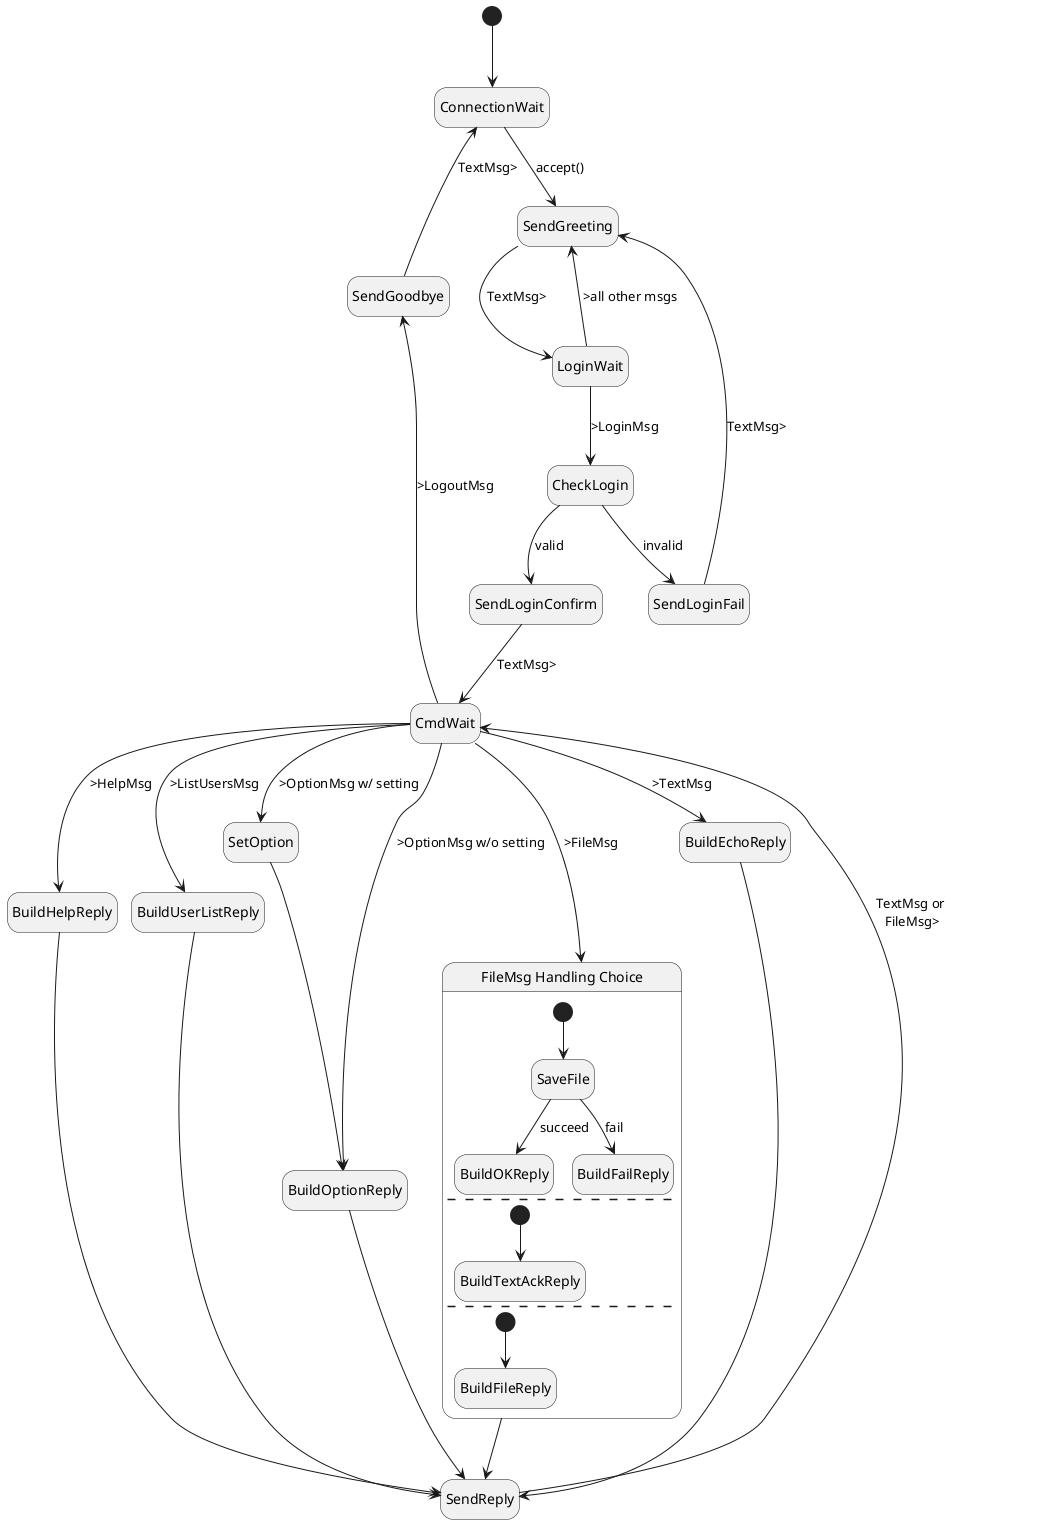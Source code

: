 @startuml
'https://plantuml.com/state-diagram
hide empty description
'scale 350 width

[*] --> ConnectionWait
ConnectionWait --> SendGreeting : accept()
SendGreeting --> LoginWait : TextMsg>

LoginWait --> CheckLogin : >LoginMsg
LoginWait --> SendGreeting : >all other msgs
CheckLogin --> SendLoginConfirm : valid
SendLoginConfirm --> CmdWait : TextMsg>
CheckLogin --> SendLoginFail : invalid
SendLoginFail --> SendGreeting : TextMsg>

CmdWait -up-> SendGoodbye : >LogoutMsg
SendGoodbye -up-> ConnectionWait : TextMsg>

CmdWait --> BuildHelpReply : >HelpMsg
CmdWait --> BuildUserListReply : >ListUsersMsg
CmdWait --> SetOption : >OptionMsg w/ setting
CmdWait --> BuildOptionReply : >OptionMsg w/o setting
SetOption --> BuildOptionReply

''''''''''
'CmdWait --> SaveFile : >FileMsg
'SaveFile --> BuildSaveOKReply
'SaveFile --> BuildSaveFailReply
'BuildSaveOKReply --> SendReply
'BuildSaveFailReply --> SendReply
CmdWait --> filedc : >FileMsg

state "FileMsg Handling Choice" as filedc {
    [*] --> SaveFile
    SaveFile --> BuildOKReply : succeed
    SaveFile --> BuildFailReply : fail
    --
    [*] --> BuildTextAckReply
    --
    [*] --> BuildFileReply
}
filedc --> SendReply


''''''''''
CmdWait --> BuildEchoReply : >TextMsg
BuildHelpReply --> SendReply
BuildUserListReply --> SendReply
BuildOptionReply --> SendReply
BuildEchoReply --> SendReply

SendReply --> CmdWait : TextMsg or\n FileMsg>

@enduml